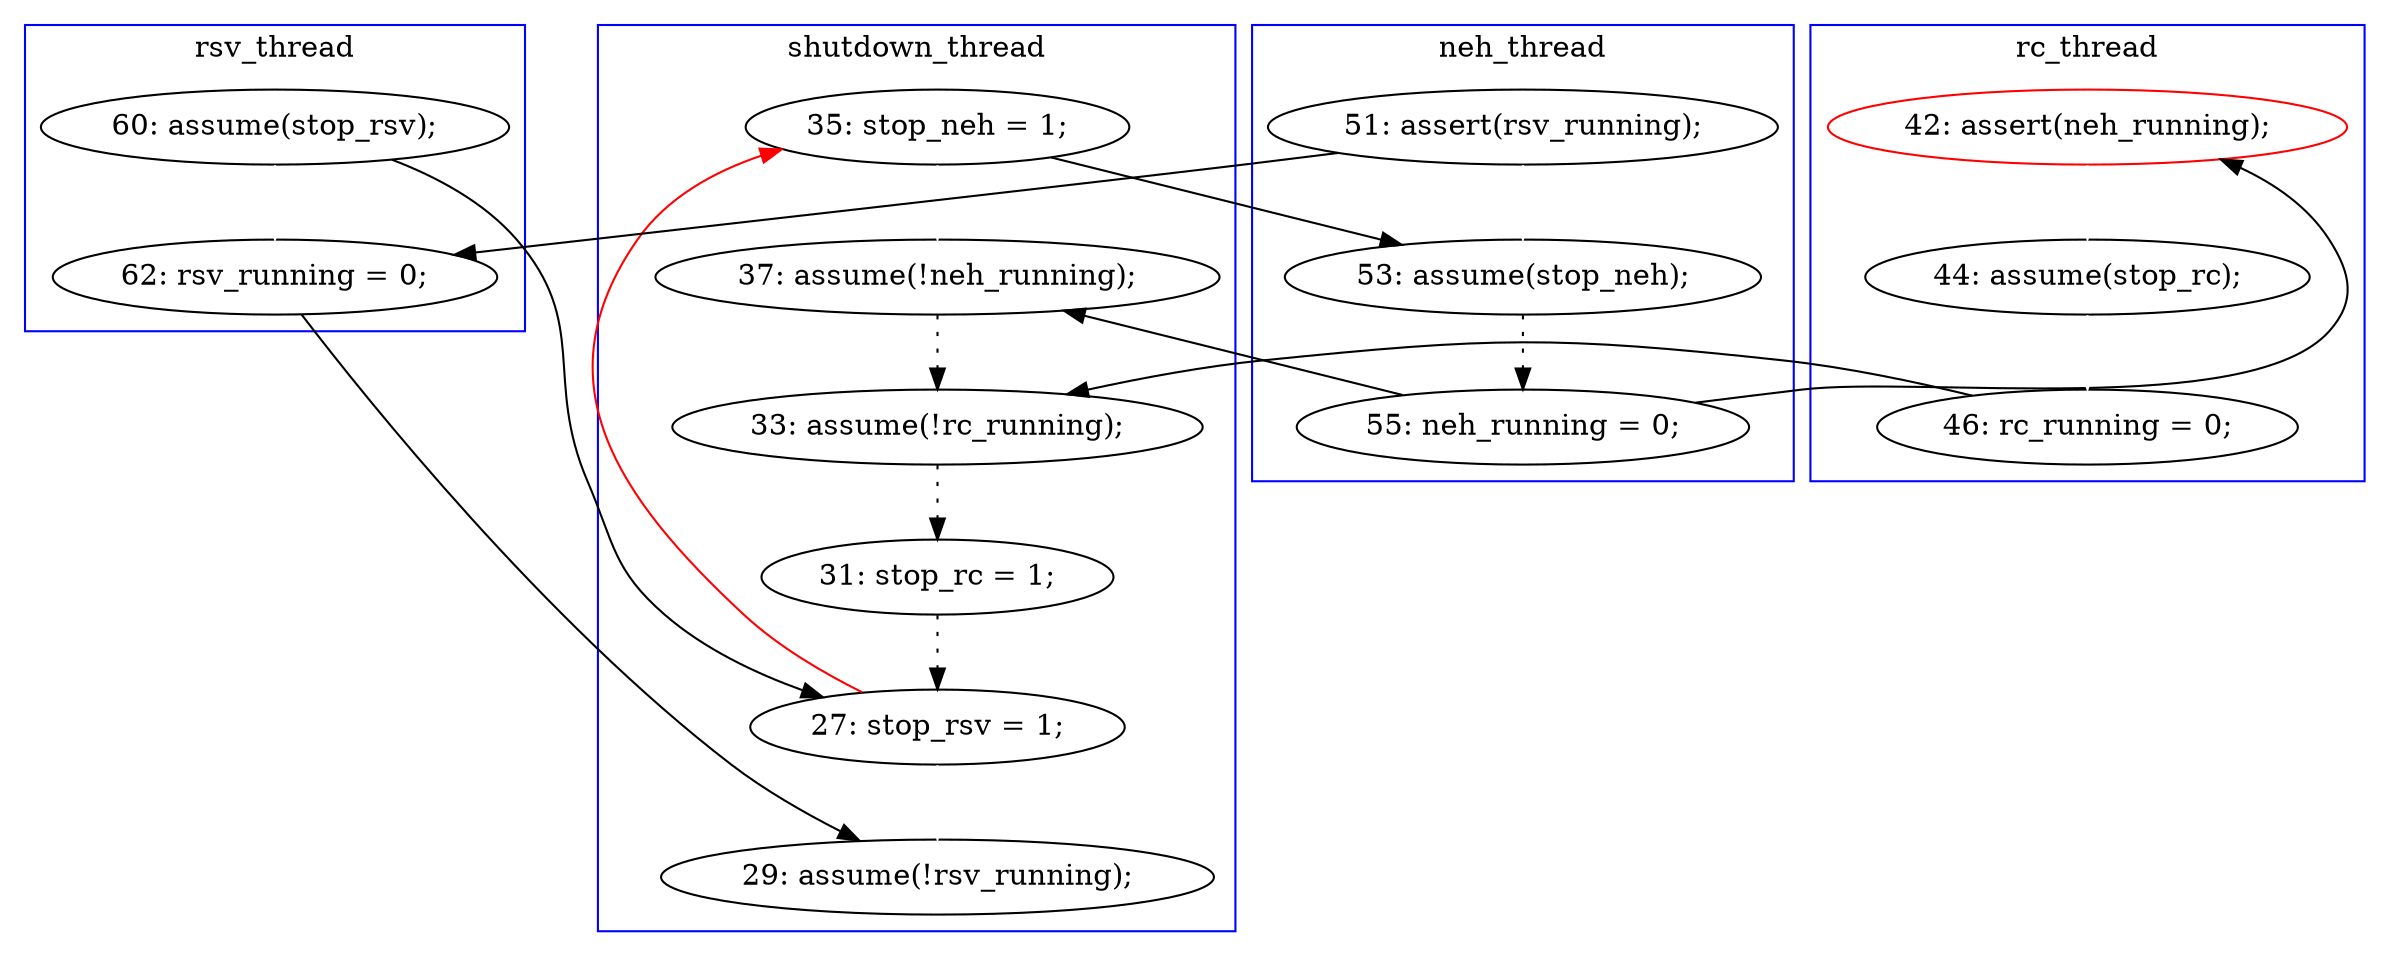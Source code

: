 digraph Counterexample {
	27 -> 28 [color = black, style = dotted]
	21 -> 28 [color = black, style = solid, constraint = false]
	10 -> 17 [color = black, style = solid, constraint = false]
	18 -> 25 [color = black, style = solid, constraint = false]
	16 -> 17 [color = white, style = solid]
	25 -> 26 [color = black, style = dotted]
	28 -> 29 [color = white, style = solid]
	28 -> 10 [color = red, style = solid, constraint = false]
	19 -> 22 [color = white, style = solid]
	22 -> 24 [color = white, style = solid]
	17 -> 18 [color = black, style = dotted]
	21 -> 23 [color = white, style = solid]
	23 -> 29 [color = black, style = solid, constraint = false]
	26 -> 27 [color = black, style = dotted]
	18 -> 19 [color = black, style = solid, constraint = false]
	10 -> 25 [color = white, style = solid]
	16 -> 23 [color = black, style = solid, constraint = false]
	24 -> 26 [color = black, style = solid, constraint = false]
	subgraph cluster4 {
		label = rsv_thread
		color = blue
		23  [label = "62: rsv_running = 0;"]
		21  [label = "60: assume(stop_rsv);"]
	}
	subgraph cluster2 {
		label = rc_thread
		color = blue
		19  [label = "42: assert(neh_running);", color = red]
		22  [label = "44: assume(stop_rc);"]
		24  [label = "46: rc_running = 0;"]
	}
	subgraph cluster3 {
		label = neh_thread
		color = blue
		18  [label = "55: neh_running = 0;"]
		17  [label = "53: assume(stop_neh);"]
		16  [label = "51: assert(rsv_running);"]
	}
	subgraph cluster1 {
		label = shutdown_thread
		color = blue
		26  [label = "33: assume(!rc_running);"]
		10  [label = "35: stop_neh = 1;"]
		29  [label = "29: assume(!rsv_running);"]
		27  [label = "31: stop_rc = 1;"]
		28  [label = "27: stop_rsv = 1;"]
		25  [label = "37: assume(!neh_running);"]
	}
}